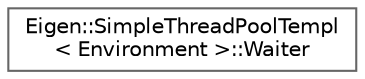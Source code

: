 digraph "类继承关系图"
{
 // LATEX_PDF_SIZE
  bgcolor="transparent";
  edge [fontname=Helvetica,fontsize=10,labelfontname=Helvetica,labelfontsize=10];
  node [fontname=Helvetica,fontsize=10,shape=box,height=0.2,width=0.4];
  rankdir="LR";
  Node0 [id="Node000000",label="Eigen::SimpleThreadPoolTempl\l\< Environment \>::Waiter",height=0.2,width=0.4,color="grey40", fillcolor="white", style="filled",URL="$struct_eigen_1_1_simple_thread_pool_templ_1_1_waiter.html",tooltip=" "];
}
